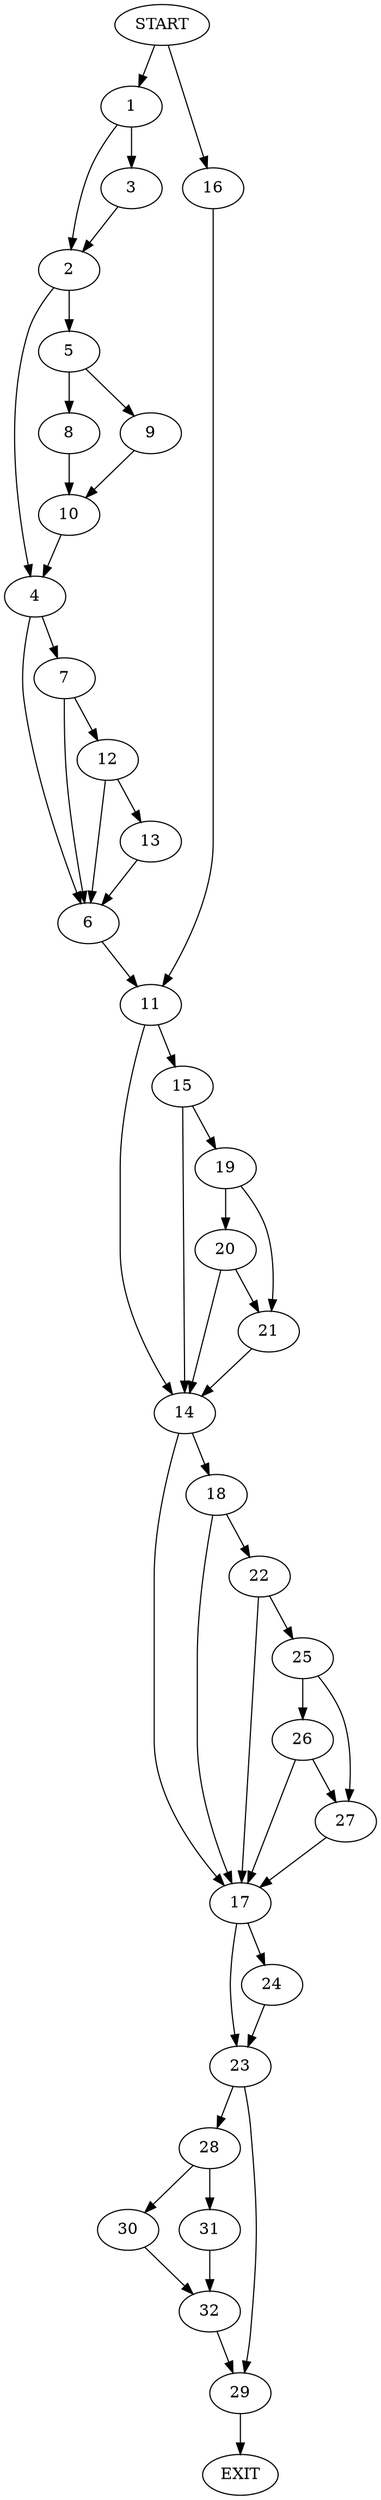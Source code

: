 digraph {
0 [label="START"]
33 [label="EXIT"]
0 -> 1
1 -> 2
1 -> 3
2 -> 4
2 -> 5
3 -> 2
4 -> 6
4 -> 7
5 -> 8
5 -> 9
8 -> 10
9 -> 10
10 -> 4
6 -> 11
7 -> 12
7 -> 6
12 -> 13
12 -> 6
13 -> 6
11 -> 14
11 -> 15
0 -> 16
16 -> 11
14 -> 17
14 -> 18
15 -> 14
15 -> 19
19 -> 20
19 -> 21
21 -> 14
20 -> 14
20 -> 21
18 -> 17
18 -> 22
17 -> 23
17 -> 24
22 -> 17
22 -> 25
25 -> 26
25 -> 27
26 -> 17
26 -> 27
27 -> 17
23 -> 28
23 -> 29
24 -> 23
28 -> 30
28 -> 31
29 -> 33
30 -> 32
31 -> 32
32 -> 29
}
